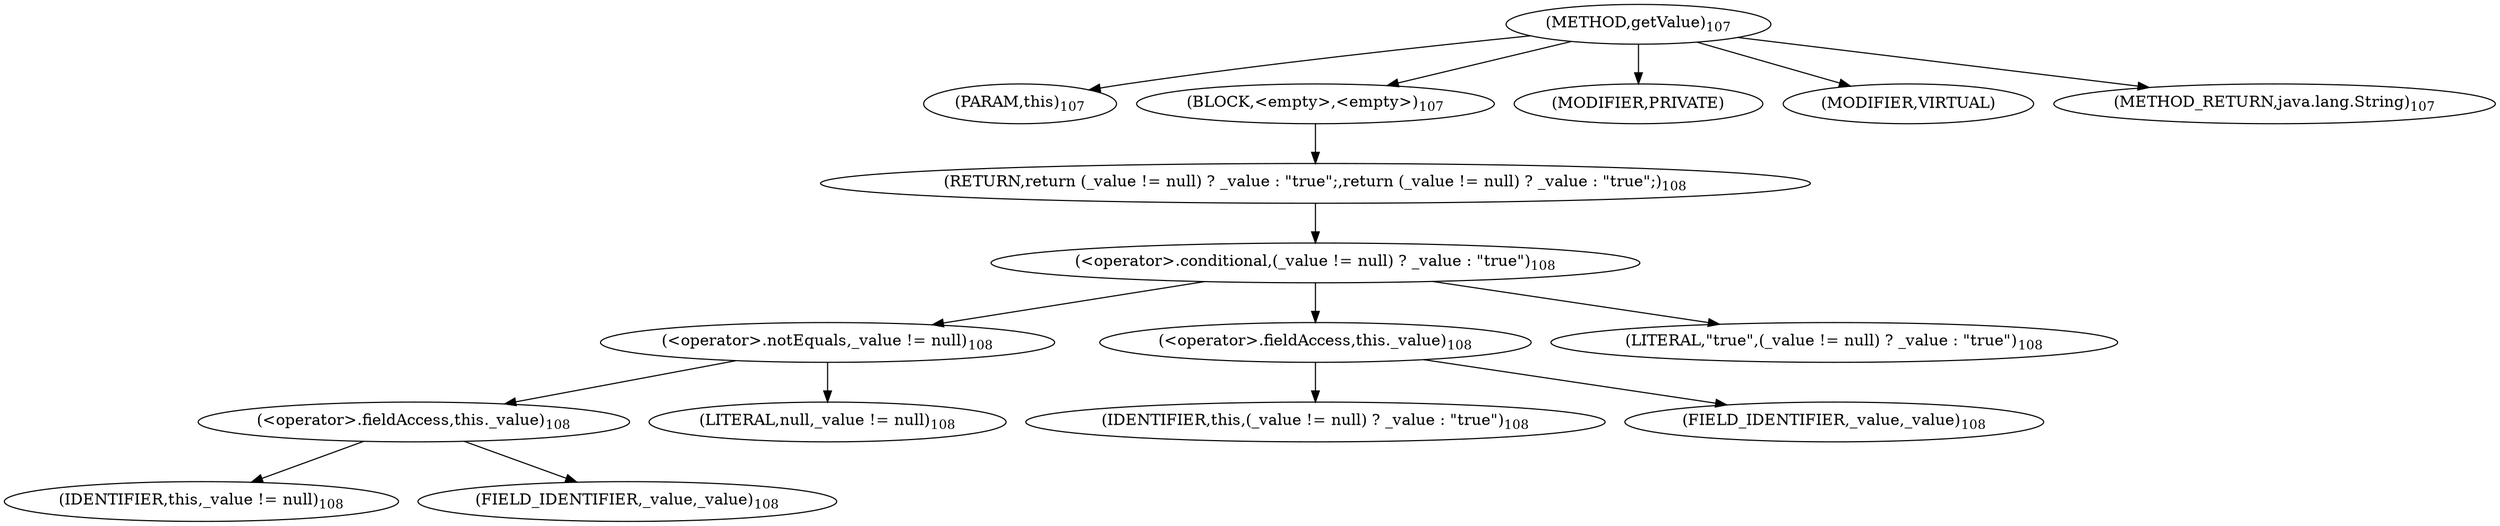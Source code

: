 digraph "getValue" {  
"63" [label = <(METHOD,getValue)<SUB>107</SUB>> ]
"64" [label = <(PARAM,this)<SUB>107</SUB>> ]
"65" [label = <(BLOCK,&lt;empty&gt;,&lt;empty&gt;)<SUB>107</SUB>> ]
"66" [label = <(RETURN,return (_value != null) ? _value : &quot;true&quot;;,return (_value != null) ? _value : &quot;true&quot;;)<SUB>108</SUB>> ]
"67" [label = <(&lt;operator&gt;.conditional,(_value != null) ? _value : &quot;true&quot;)<SUB>108</SUB>> ]
"68" [label = <(&lt;operator&gt;.notEquals,_value != null)<SUB>108</SUB>> ]
"69" [label = <(&lt;operator&gt;.fieldAccess,this._value)<SUB>108</SUB>> ]
"70" [label = <(IDENTIFIER,this,_value != null)<SUB>108</SUB>> ]
"71" [label = <(FIELD_IDENTIFIER,_value,_value)<SUB>108</SUB>> ]
"72" [label = <(LITERAL,null,_value != null)<SUB>108</SUB>> ]
"73" [label = <(&lt;operator&gt;.fieldAccess,this._value)<SUB>108</SUB>> ]
"74" [label = <(IDENTIFIER,this,(_value != null) ? _value : &quot;true&quot;)<SUB>108</SUB>> ]
"75" [label = <(FIELD_IDENTIFIER,_value,_value)<SUB>108</SUB>> ]
"76" [label = <(LITERAL,&quot;true&quot;,(_value != null) ? _value : &quot;true&quot;)<SUB>108</SUB>> ]
"77" [label = <(MODIFIER,PRIVATE)> ]
"78" [label = <(MODIFIER,VIRTUAL)> ]
"79" [label = <(METHOD_RETURN,java.lang.String)<SUB>107</SUB>> ]
  "63" -> "64" 
  "63" -> "65" 
  "63" -> "77" 
  "63" -> "78" 
  "63" -> "79" 
  "65" -> "66" 
  "66" -> "67" 
  "67" -> "68" 
  "67" -> "73" 
  "67" -> "76" 
  "68" -> "69" 
  "68" -> "72" 
  "69" -> "70" 
  "69" -> "71" 
  "73" -> "74" 
  "73" -> "75" 
}
